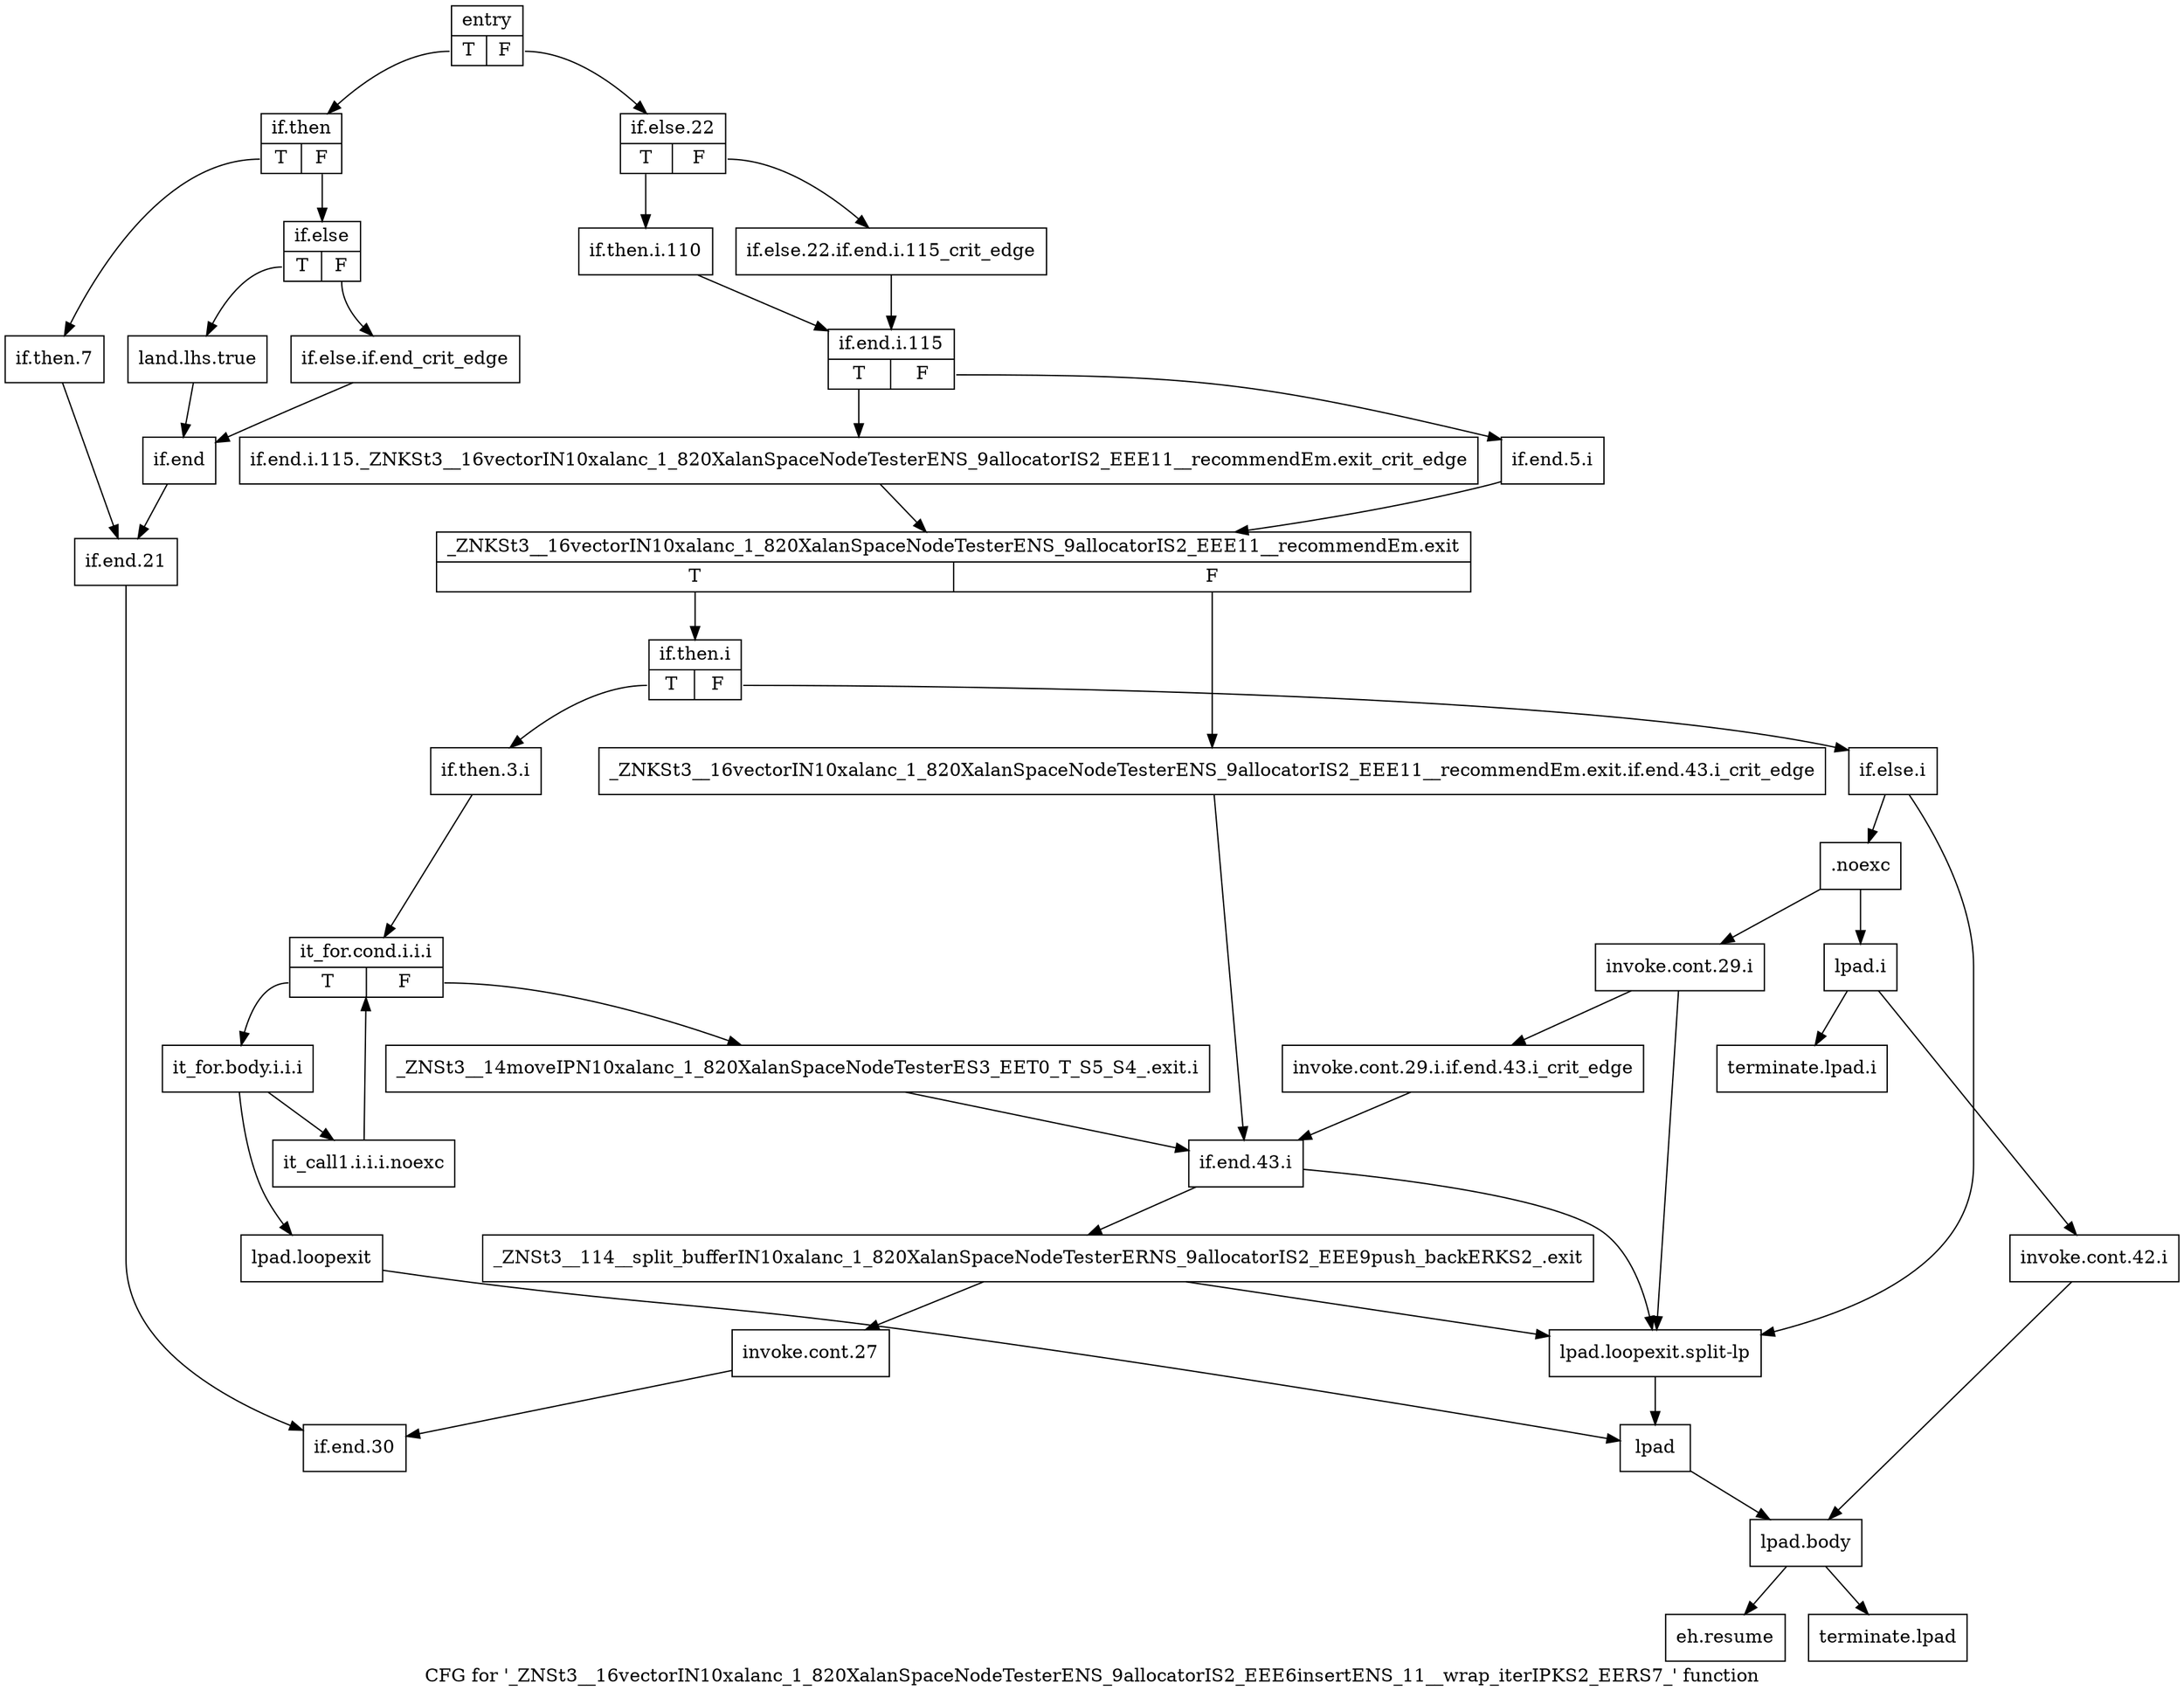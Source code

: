 digraph "CFG for '_ZNSt3__16vectorIN10xalanc_1_820XalanSpaceNodeTesterENS_9allocatorIS2_EEE6insertENS_11__wrap_iterIPKS2_EERS7_' function" {
	label="CFG for '_ZNSt3__16vectorIN10xalanc_1_820XalanSpaceNodeTesterENS_9allocatorIS2_EEE6insertENS_11__wrap_iterIPKS2_EERS7_' function";

	Node0x7983140 [shape=record,label="{entry|{<s0>T|<s1>F}}"];
	Node0x7983140:s0 -> Node0x7983190;
	Node0x7983140:s1 -> Node0x79833c0;
	Node0x7983190 [shape=record,label="{if.then|{<s0>T|<s1>F}}"];
	Node0x7983190:s0 -> Node0x79831e0;
	Node0x7983190:s1 -> Node0x7983230;
	Node0x79831e0 [shape=record,label="{if.then.7}"];
	Node0x79831e0 -> Node0x7983370;
	Node0x7983230 [shape=record,label="{if.else|{<s0>T|<s1>F}}"];
	Node0x7983230:s0 -> Node0x79832d0;
	Node0x7983230:s1 -> Node0x7983280;
	Node0x7983280 [shape=record,label="{if.else.if.end_crit_edge}"];
	Node0x7983280 -> Node0x7983320;
	Node0x79832d0 [shape=record,label="{land.lhs.true}"];
	Node0x79832d0 -> Node0x7983320;
	Node0x7983320 [shape=record,label="{if.end}"];
	Node0x7983320 -> Node0x7983370;
	Node0x7983370 [shape=record,label="{if.end.21}"];
	Node0x7983370 -> Node0x7983c80;
	Node0x79833c0 [shape=record,label="{if.else.22|{<s0>T|<s1>F}}"];
	Node0x79833c0:s0 -> Node0x7983460;
	Node0x79833c0:s1 -> Node0x7983410;
	Node0x7983410 [shape=record,label="{if.else.22.if.end.i.115_crit_edge}"];
	Node0x7983410 -> Node0x79834b0;
	Node0x7983460 [shape=record,label="{if.then.i.110}"];
	Node0x7983460 -> Node0x79834b0;
	Node0x79834b0 [shape=record,label="{if.end.i.115|{<s0>T|<s1>F}}"];
	Node0x79834b0:s0 -> Node0x7983500;
	Node0x79834b0:s1 -> Node0x7983550;
	Node0x7983500 [shape=record,label="{if.end.i.115._ZNKSt3__16vectorIN10xalanc_1_820XalanSpaceNodeTesterENS_9allocatorIS2_EEE11__recommendEm.exit_crit_edge}"];
	Node0x7983500 -> Node0x79835a0;
	Node0x7983550 [shape=record,label="{if.end.5.i}"];
	Node0x7983550 -> Node0x79835a0;
	Node0x79835a0 [shape=record,label="{_ZNKSt3__16vectorIN10xalanc_1_820XalanSpaceNodeTesterENS_9allocatorIS2_EEE11__recommendEm.exit|{<s0>T|<s1>F}}"];
	Node0x79835a0:s0 -> Node0x7983640;
	Node0x79835a0:s1 -> Node0x79835f0;
	Node0x79835f0 [shape=record,label="{_ZNKSt3__16vectorIN10xalanc_1_820XalanSpaceNodeTesterENS_9allocatorIS2_EEE11__recommendEm.exit.if.end.43.i_crit_edge}"];
	Node0x79835f0 -> Node0x7983a00;
	Node0x7983640 [shape=record,label="{if.then.i|{<s0>T|<s1>F}}"];
	Node0x7983640:s0 -> Node0x7983690;
	Node0x7983640:s1 -> Node0x7983820;
	Node0x7983690 [shape=record,label="{if.then.3.i}"];
	Node0x7983690 -> Node0x79836e0;
	Node0x79836e0 [shape=record,label="{it_for.cond.i.i.i|{<s0>T|<s1>F}}"];
	Node0x79836e0:s0 -> Node0x7983730;
	Node0x79836e0:s1 -> Node0x79837d0;
	Node0x7983730 [shape=record,label="{it_for.body.i.i.i}"];
	Node0x7983730 -> Node0x7983780;
	Node0x7983730 -> Node0x7983b40;
	Node0x7983780 [shape=record,label="{it_call1.i.i.i.noexc}"];
	Node0x7983780 -> Node0x79836e0;
	Node0x79837d0 [shape=record,label="{_ZNSt3__14moveIPN10xalanc_1_820XalanSpaceNodeTesterES3_EET0_T_S5_S4_.exit.i}"];
	Node0x79837d0 -> Node0x7983a00;
	Node0x7983820 [shape=record,label="{if.else.i}"];
	Node0x7983820 -> Node0x7983870;
	Node0x7983820 -> Node0x7983b90;
	Node0x7983870 [shape=record,label="{.noexc}"];
	Node0x7983870 -> Node0x79838c0;
	Node0x7983870 -> Node0x7983960;
	Node0x79838c0 [shape=record,label="{invoke.cont.29.i}"];
	Node0x79838c0 -> Node0x7983910;
	Node0x79838c0 -> Node0x7983b90;
	Node0x7983910 [shape=record,label="{invoke.cont.29.i.if.end.43.i_crit_edge}"];
	Node0x7983910 -> Node0x7983a00;
	Node0x7983960 [shape=record,label="{lpad.i}"];
	Node0x7983960 -> Node0x79839b0;
	Node0x7983960 -> Node0x7983a50;
	Node0x79839b0 [shape=record,label="{invoke.cont.42.i}"];
	Node0x79839b0 -> Node0x7983c30;
	Node0x7983a00 [shape=record,label="{if.end.43.i}"];
	Node0x7983a00 -> Node0x7983aa0;
	Node0x7983a00 -> Node0x7983b90;
	Node0x7983a50 [shape=record,label="{terminate.lpad.i}"];
	Node0x7983aa0 [shape=record,label="{_ZNSt3__114__split_bufferIN10xalanc_1_820XalanSpaceNodeTesterERNS_9allocatorIS2_EEE9push_backERKS2_.exit}"];
	Node0x7983aa0 -> Node0x7983af0;
	Node0x7983aa0 -> Node0x7983b90;
	Node0x7983af0 [shape=record,label="{invoke.cont.27}"];
	Node0x7983af0 -> Node0x7983c80;
	Node0x7983b40 [shape=record,label="{lpad.loopexit}"];
	Node0x7983b40 -> Node0x7983be0;
	Node0x7983b90 [shape=record,label="{lpad.loopexit.split-lp}"];
	Node0x7983b90 -> Node0x7983be0;
	Node0x7983be0 [shape=record,label="{lpad}"];
	Node0x7983be0 -> Node0x7983c30;
	Node0x7983c30 [shape=record,label="{lpad.body}"];
	Node0x7983c30 -> Node0x7983cd0;
	Node0x7983c30 -> Node0x7983d20;
	Node0x7983c80 [shape=record,label="{if.end.30}"];
	Node0x7983cd0 [shape=record,label="{eh.resume}"];
	Node0x7983d20 [shape=record,label="{terminate.lpad}"];
}
